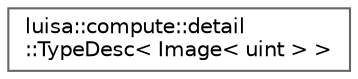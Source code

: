 digraph "类继承关系图"
{
 // LATEX_PDF_SIZE
  bgcolor="transparent";
  edge [fontname=Helvetica,fontsize=10,labelfontname=Helvetica,labelfontsize=10];
  node [fontname=Helvetica,fontsize=10,shape=box,height=0.2,width=0.4];
  rankdir="LR";
  Node0 [id="Node000000",label="luisa::compute::detail\l::TypeDesc\< Image\< uint \> \>",height=0.2,width=0.4,color="grey40", fillcolor="white", style="filled",URL="$structluisa_1_1compute_1_1detail_1_1_type_desc_3_01_image_3_01uint_01_4_01_4.html",tooltip=" "];
}
